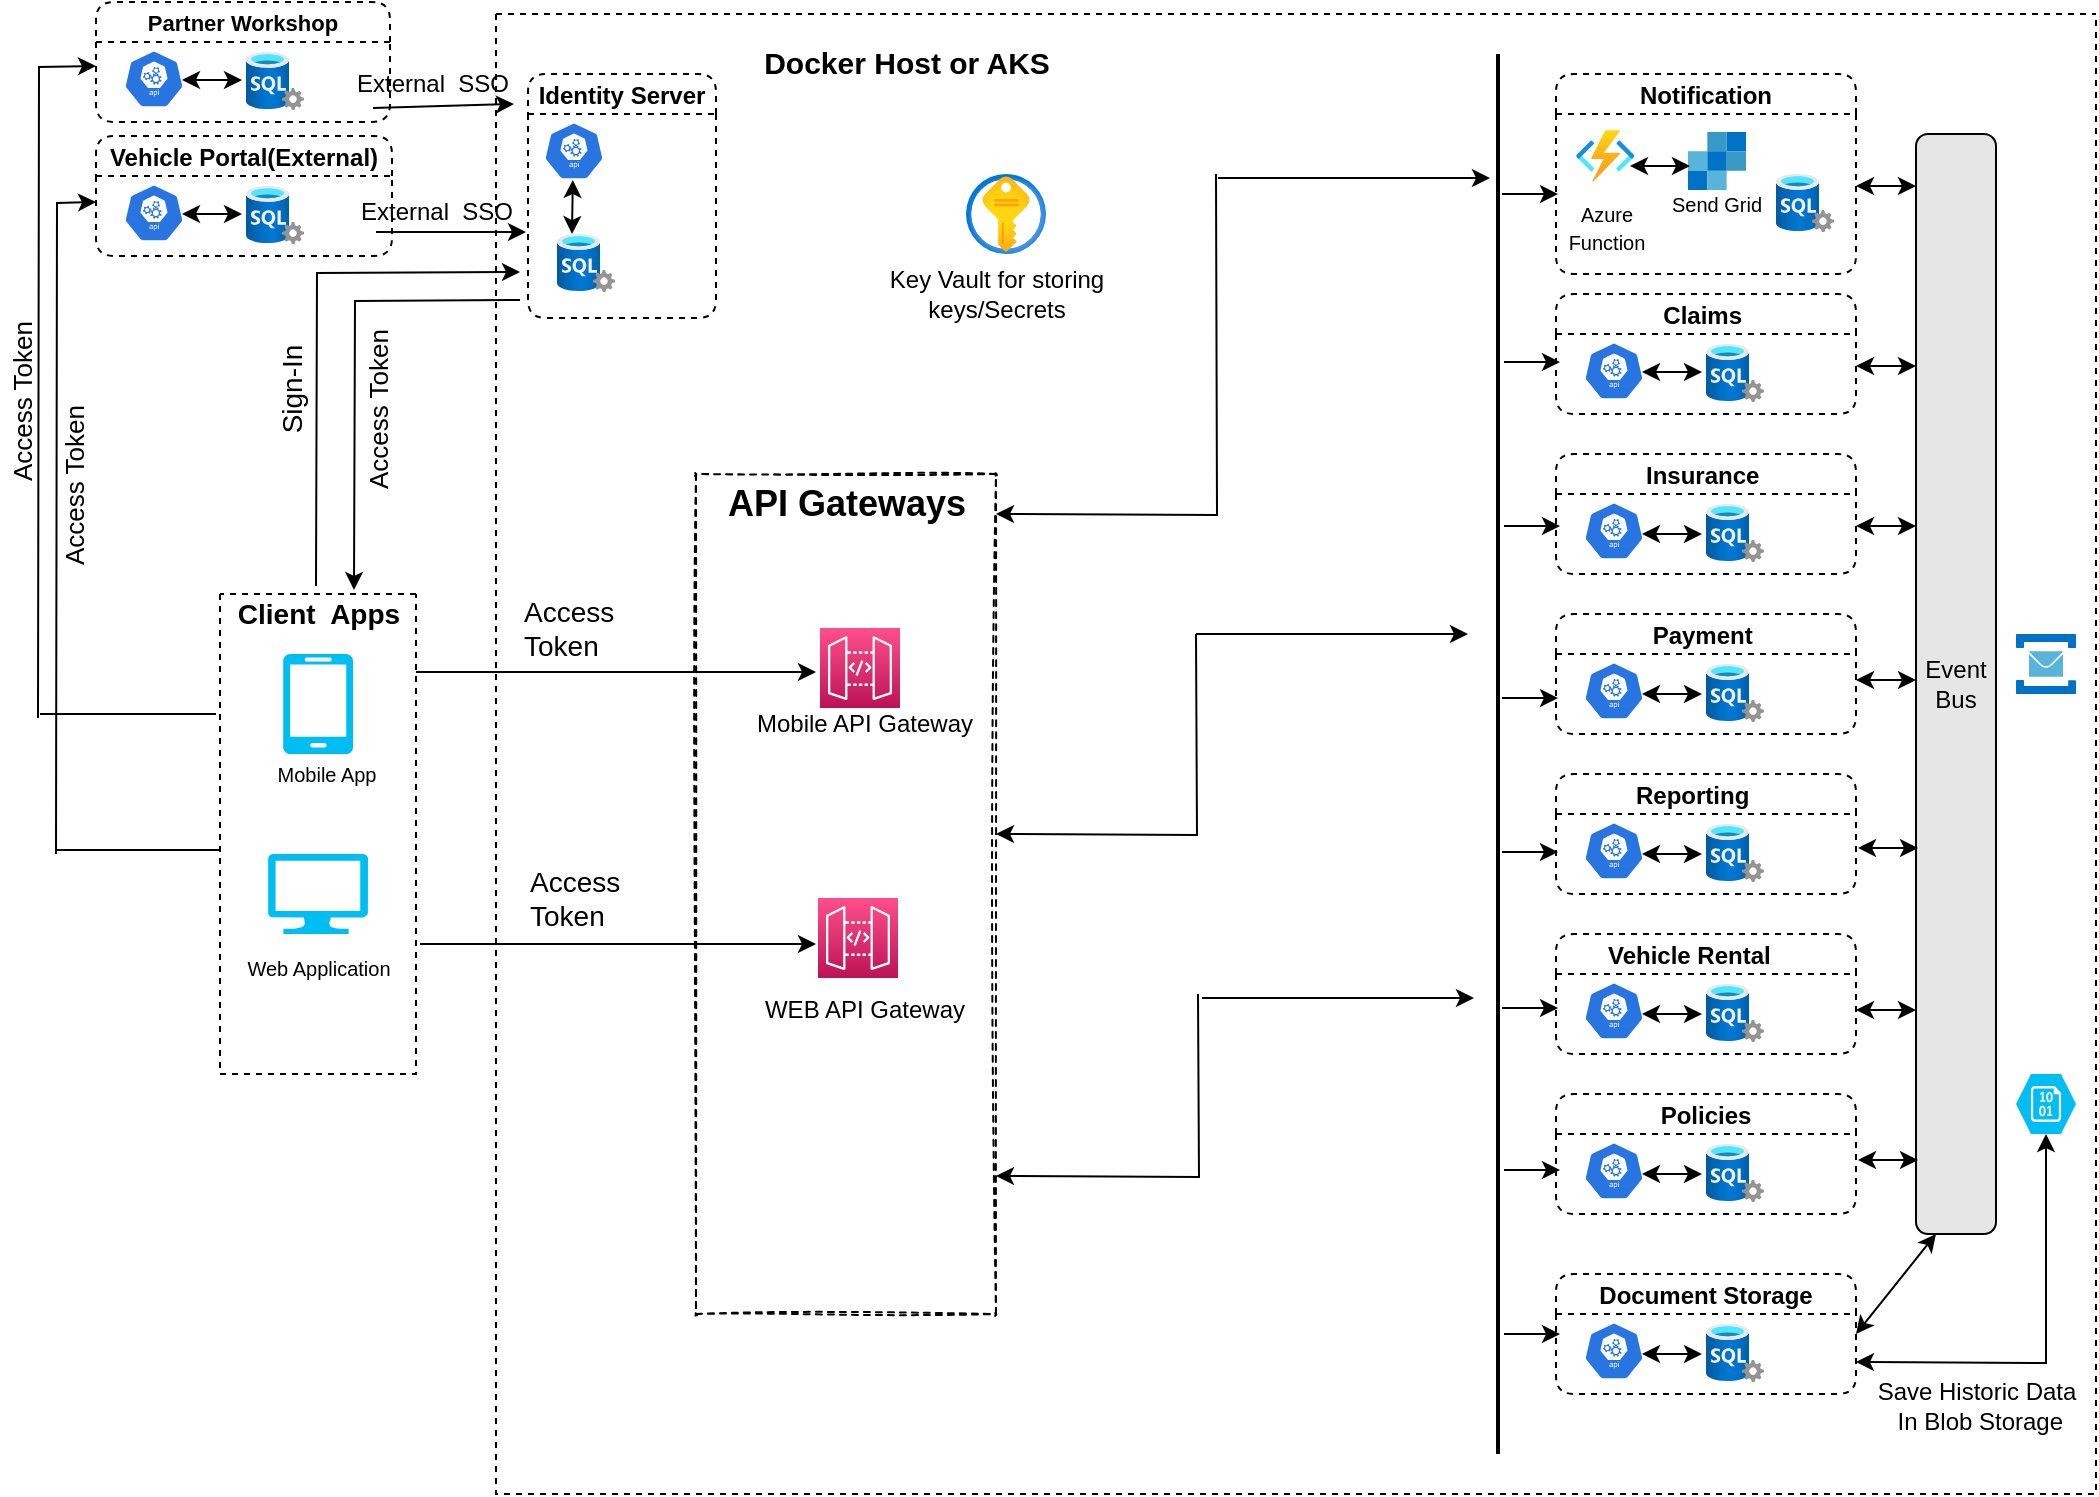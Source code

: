 <mxfile version="17.4.0" type="github">
  <diagram id="NDC4bo6qUV1IFUfRolQ6" name="Page-1">
    <mxGraphModel dx="1248" dy="677" grid="1" gridSize="10" guides="1" tooltips="1" connect="1" arrows="1" fold="1" page="1" pageScale="1" pageWidth="1169" pageHeight="827" math="0" shadow="0">
      <root>
        <mxCell id="0" />
        <mxCell id="1" parent="0" />
        <mxCell id="61lrkyeknkYS6H5JSlJV-2" value="Event Bus" style="rounded=1;whiteSpace=wrap;html=1;direction=north;fillColor=#E6E6E6;labelPosition=center;verticalLabelPosition=middle;align=center;verticalAlign=middle;flipH=0;flipV=0;" parent="1" vertex="1">
          <mxGeometry x="1060" y="70" width="40" height="550" as="geometry" />
        </mxCell>
        <mxCell id="61lrkyeknkYS6H5JSlJV-5" value="Claims " style="swimlane;startSize=20;glass=0;swimlaneLine=1;dashed=1;strokeWidth=1;swimlaneFillColor=none;rounded=1;shadow=0;sketch=0;swimlaneHead=1;horizontal=1;noLabel=0;collapsible=0;" parent="1" vertex="1">
          <mxGeometry x="880" y="150" width="150" height="60" as="geometry">
            <mxRectangle x="140" y="55" width="50" height="40" as="alternateBounds" />
          </mxGeometry>
        </mxCell>
        <mxCell id="61lrkyeknkYS6H5JSlJV-6" value="" style="sketch=0;html=1;dashed=0;whitespace=wrap;fillColor=#2875E2;strokeColor=#ffffff;points=[[0.005,0.63,0],[0.1,0.2,0],[0.9,0.2,0],[0.5,0,0],[0.995,0.63,0],[0.72,0.99,0],[0.5,1,0],[0.28,0.99,0]];shape=mxgraph.kubernetes.icon;prIcon=api" parent="61lrkyeknkYS6H5JSlJV-5" vertex="1">
          <mxGeometry x="4" y="24" width="50" height="29" as="geometry" />
        </mxCell>
        <mxCell id="61lrkyeknkYS6H5JSlJV-7" value="" style="aspect=fixed;html=1;points=[];align=center;image;fontSize=12;image=img/lib/azure2/databases/SQL_Server.svg;" parent="61lrkyeknkYS6H5JSlJV-5" vertex="1">
          <mxGeometry x="75" y="25" width="29" height="29" as="geometry" />
        </mxCell>
        <mxCell id="61lrkyeknkYS6H5JSlJV-8" value="" style="endArrow=classic;startArrow=classic;html=1;rounded=0;" parent="61lrkyeknkYS6H5JSlJV-5" edge="1">
          <mxGeometry width="50" height="50" relative="1" as="geometry">
            <mxPoint x="43" y="39" as="sourcePoint" />
            <mxPoint x="73" y="39" as="targetPoint" />
          </mxGeometry>
        </mxCell>
        <mxCell id="61lrkyeknkYS6H5JSlJV-9" value="" style="endArrow=classic;startArrow=classic;html=1;rounded=0;" parent="1" edge="1">
          <mxGeometry width="50" height="50" relative="1" as="geometry">
            <mxPoint x="1030" y="186" as="sourcePoint" />
            <mxPoint x="1060" y="186" as="targetPoint" />
          </mxGeometry>
        </mxCell>
        <mxCell id="61lrkyeknkYS6H5JSlJV-12" value="Insurance " style="swimlane;startSize=20;glass=0;swimlaneLine=1;dashed=1;strokeWidth=1;swimlaneFillColor=none;rounded=1;shadow=0;sketch=0;swimlaneHead=1;horizontal=1;noLabel=0;collapsible=0;" parent="1" vertex="1">
          <mxGeometry x="880" y="230" width="150" height="60" as="geometry">
            <mxRectangle x="140" y="55" width="50" height="40" as="alternateBounds" />
          </mxGeometry>
        </mxCell>
        <mxCell id="61lrkyeknkYS6H5JSlJV-13" value="" style="sketch=0;html=1;dashed=0;whitespace=wrap;fillColor=#2875E2;strokeColor=#ffffff;points=[[0.005,0.63,0],[0.1,0.2,0],[0.9,0.2,0],[0.5,0,0],[0.995,0.63,0],[0.72,0.99,0],[0.5,1,0],[0.28,0.99,0]];shape=mxgraph.kubernetes.icon;prIcon=api" parent="61lrkyeknkYS6H5JSlJV-12" vertex="1">
          <mxGeometry x="4" y="24" width="50" height="29" as="geometry" />
        </mxCell>
        <mxCell id="61lrkyeknkYS6H5JSlJV-14" value="" style="aspect=fixed;html=1;points=[];align=center;image;fontSize=12;image=img/lib/azure2/databases/SQL_Server.svg;" parent="61lrkyeknkYS6H5JSlJV-12" vertex="1">
          <mxGeometry x="75" y="25" width="29" height="29" as="geometry" />
        </mxCell>
        <mxCell id="61lrkyeknkYS6H5JSlJV-15" value="" style="endArrow=classic;startArrow=classic;html=1;rounded=0;" parent="61lrkyeknkYS6H5JSlJV-12" edge="1">
          <mxGeometry width="50" height="50" relative="1" as="geometry">
            <mxPoint x="43" y="40" as="sourcePoint" />
            <mxPoint x="73" y="40" as="targetPoint" />
          </mxGeometry>
        </mxCell>
        <mxCell id="61lrkyeknkYS6H5JSlJV-16" value="Payment " style="swimlane;startSize=20;glass=0;swimlaneLine=1;dashed=1;strokeWidth=1;swimlaneFillColor=none;rounded=1;shadow=0;sketch=0;swimlaneHead=1;horizontal=1;noLabel=0;collapsible=0;" parent="1" vertex="1">
          <mxGeometry x="880" y="310" width="150" height="60" as="geometry">
            <mxRectangle x="140" y="55" width="50" height="40" as="alternateBounds" />
          </mxGeometry>
        </mxCell>
        <mxCell id="61lrkyeknkYS6H5JSlJV-17" value="" style="sketch=0;html=1;dashed=0;whitespace=wrap;fillColor=#2875E2;strokeColor=#ffffff;points=[[0.005,0.63,0],[0.1,0.2,0],[0.9,0.2,0],[0.5,0,0],[0.995,0.63,0],[0.72,0.99,0],[0.5,1,0],[0.28,0.99,0]];shape=mxgraph.kubernetes.icon;prIcon=api" parent="61lrkyeknkYS6H5JSlJV-16" vertex="1">
          <mxGeometry x="4" y="24" width="50" height="29" as="geometry" />
        </mxCell>
        <mxCell id="61lrkyeknkYS6H5JSlJV-18" value="" style="aspect=fixed;html=1;points=[];align=center;image;fontSize=12;image=img/lib/azure2/databases/SQL_Server.svg;" parent="61lrkyeknkYS6H5JSlJV-16" vertex="1">
          <mxGeometry x="75" y="25" width="29" height="29" as="geometry" />
        </mxCell>
        <mxCell id="61lrkyeknkYS6H5JSlJV-19" value="" style="endArrow=classic;startArrow=classic;html=1;rounded=0;" parent="61lrkyeknkYS6H5JSlJV-16" edge="1">
          <mxGeometry width="50" height="50" relative="1" as="geometry">
            <mxPoint x="43" y="40" as="sourcePoint" />
            <mxPoint x="73" y="40" as="targetPoint" />
          </mxGeometry>
        </mxCell>
        <mxCell id="61lrkyeknkYS6H5JSlJV-20" value="Reporting    " style="swimlane;startSize=20;glass=0;swimlaneLine=1;dashed=1;strokeWidth=1;swimlaneFillColor=none;rounded=1;shadow=0;sketch=0;swimlaneHead=1;horizontal=1;noLabel=0;collapsible=0;" parent="1" vertex="1">
          <mxGeometry x="880" y="390" width="150" height="60" as="geometry">
            <mxRectangle x="140" y="55" width="50" height="40" as="alternateBounds" />
          </mxGeometry>
        </mxCell>
        <mxCell id="61lrkyeknkYS6H5JSlJV-21" value="" style="sketch=0;html=1;dashed=0;whitespace=wrap;fillColor=#2875E2;strokeColor=#ffffff;points=[[0.005,0.63,0],[0.1,0.2,0],[0.9,0.2,0],[0.5,0,0],[0.995,0.63,0],[0.72,0.99,0],[0.5,1,0],[0.28,0.99,0]];shape=mxgraph.kubernetes.icon;prIcon=api" parent="61lrkyeknkYS6H5JSlJV-20" vertex="1">
          <mxGeometry x="4" y="24" width="50" height="29" as="geometry" />
        </mxCell>
        <mxCell id="61lrkyeknkYS6H5JSlJV-22" value="" style="aspect=fixed;html=1;points=[];align=center;image;fontSize=12;image=img/lib/azure2/databases/SQL_Server.svg;" parent="61lrkyeknkYS6H5JSlJV-20" vertex="1">
          <mxGeometry x="75" y="25" width="29" height="29" as="geometry" />
        </mxCell>
        <mxCell id="61lrkyeknkYS6H5JSlJV-23" value="" style="endArrow=classic;startArrow=classic;html=1;rounded=0;" parent="61lrkyeknkYS6H5JSlJV-20" edge="1">
          <mxGeometry width="50" height="50" relative="1" as="geometry">
            <mxPoint x="43" y="40" as="sourcePoint" />
            <mxPoint x="73" y="40" as="targetPoint" />
          </mxGeometry>
        </mxCell>
        <mxCell id="61lrkyeknkYS6H5JSlJV-24" value="Vehicle Rental     " style="swimlane;startSize=20;glass=0;swimlaneLine=1;dashed=1;strokeWidth=1;swimlaneFillColor=none;rounded=1;shadow=0;sketch=0;swimlaneHead=1;horizontal=1;noLabel=0;collapsible=0;" parent="1" vertex="1">
          <mxGeometry x="880" y="470" width="150" height="60" as="geometry">
            <mxRectangle x="140" y="55" width="50" height="40" as="alternateBounds" />
          </mxGeometry>
        </mxCell>
        <mxCell id="61lrkyeknkYS6H5JSlJV-25" value="" style="sketch=0;html=1;dashed=0;whitespace=wrap;fillColor=#2875E2;strokeColor=#ffffff;points=[[0.005,0.63,0],[0.1,0.2,0],[0.9,0.2,0],[0.5,0,0],[0.995,0.63,0],[0.72,0.99,0],[0.5,1,0],[0.28,0.99,0]];shape=mxgraph.kubernetes.icon;prIcon=api" parent="61lrkyeknkYS6H5JSlJV-24" vertex="1">
          <mxGeometry x="4" y="24" width="50" height="29" as="geometry" />
        </mxCell>
        <mxCell id="61lrkyeknkYS6H5JSlJV-26" value="" style="aspect=fixed;html=1;points=[];align=center;image;fontSize=12;image=img/lib/azure2/databases/SQL_Server.svg;" parent="61lrkyeknkYS6H5JSlJV-24" vertex="1">
          <mxGeometry x="75" y="25" width="29" height="29" as="geometry" />
        </mxCell>
        <mxCell id="61lrkyeknkYS6H5JSlJV-27" value="" style="endArrow=classic;startArrow=classic;html=1;rounded=0;" parent="61lrkyeknkYS6H5JSlJV-24" edge="1">
          <mxGeometry width="50" height="50" relative="1" as="geometry">
            <mxPoint x="43" y="40" as="sourcePoint" />
            <mxPoint x="73" y="40" as="targetPoint" />
          </mxGeometry>
        </mxCell>
        <mxCell id="61lrkyeknkYS6H5JSlJV-32" value="Policies" style="swimlane;startSize=20;glass=0;swimlaneLine=1;dashed=1;strokeWidth=1;swimlaneFillColor=none;rounded=1;shadow=0;sketch=0;swimlaneHead=1;horizontal=1;noLabel=0;collapsible=0;" parent="1" vertex="1">
          <mxGeometry x="880" y="550" width="150" height="60" as="geometry">
            <mxRectangle x="140" y="55" width="50" height="40" as="alternateBounds" />
          </mxGeometry>
        </mxCell>
        <mxCell id="61lrkyeknkYS6H5JSlJV-33" value="" style="sketch=0;html=1;dashed=0;whitespace=wrap;fillColor=#2875E2;strokeColor=#ffffff;points=[[0.005,0.63,0],[0.1,0.2,0],[0.9,0.2,0],[0.5,0,0],[0.995,0.63,0],[0.72,0.99,0],[0.5,1,0],[0.28,0.99,0]];shape=mxgraph.kubernetes.icon;prIcon=api" parent="61lrkyeknkYS6H5JSlJV-32" vertex="1">
          <mxGeometry x="4" y="24" width="50" height="29" as="geometry" />
        </mxCell>
        <mxCell id="61lrkyeknkYS6H5JSlJV-34" value="" style="aspect=fixed;html=1;points=[];align=center;image;fontSize=12;image=img/lib/azure2/databases/SQL_Server.svg;" parent="61lrkyeknkYS6H5JSlJV-32" vertex="1">
          <mxGeometry x="75" y="25" width="29" height="29" as="geometry" />
        </mxCell>
        <mxCell id="61lrkyeknkYS6H5JSlJV-35" value="" style="endArrow=classic;startArrow=classic;html=1;rounded=0;" parent="61lrkyeknkYS6H5JSlJV-32" edge="1">
          <mxGeometry width="50" height="50" relative="1" as="geometry">
            <mxPoint x="43" y="40" as="sourcePoint" />
            <mxPoint x="73" y="40" as="targetPoint" />
          </mxGeometry>
        </mxCell>
        <mxCell id="61lrkyeknkYS6H5JSlJV-36" value="Document Storage" style="swimlane;startSize=20;glass=0;swimlaneLine=1;dashed=1;strokeWidth=1;swimlaneFillColor=none;rounded=1;shadow=0;sketch=0;swimlaneHead=1;horizontal=1;noLabel=0;collapsible=0;" parent="1" vertex="1">
          <mxGeometry x="880" y="640" width="150" height="60" as="geometry">
            <mxRectangle x="140" y="55" width="50" height="40" as="alternateBounds" />
          </mxGeometry>
        </mxCell>
        <mxCell id="61lrkyeknkYS6H5JSlJV-37" value="" style="sketch=0;html=1;dashed=0;whitespace=wrap;fillColor=#2875E2;strokeColor=#ffffff;points=[[0.005,0.63,0],[0.1,0.2,0],[0.9,0.2,0],[0.5,0,0],[0.995,0.63,0],[0.72,0.99,0],[0.5,1,0],[0.28,0.99,0]];shape=mxgraph.kubernetes.icon;prIcon=api" parent="61lrkyeknkYS6H5JSlJV-36" vertex="1">
          <mxGeometry x="4" y="24" width="50" height="29" as="geometry" />
        </mxCell>
        <mxCell id="61lrkyeknkYS6H5JSlJV-38" value="" style="aspect=fixed;html=1;points=[];align=center;image;fontSize=12;image=img/lib/azure2/databases/SQL_Server.svg;" parent="61lrkyeknkYS6H5JSlJV-36" vertex="1">
          <mxGeometry x="75" y="25" width="29" height="29" as="geometry" />
        </mxCell>
        <mxCell id="61lrkyeknkYS6H5JSlJV-39" value="" style="endArrow=classic;startArrow=classic;html=1;rounded=0;" parent="61lrkyeknkYS6H5JSlJV-36" edge="1">
          <mxGeometry width="50" height="50" relative="1" as="geometry">
            <mxPoint x="43" y="40" as="sourcePoint" />
            <mxPoint x="73" y="40" as="targetPoint" />
          </mxGeometry>
        </mxCell>
        <mxCell id="61lrkyeknkYS6H5JSlJV-40" value="" style="sketch=0;aspect=fixed;html=1;points=[];align=center;image;fontSize=12;image=img/lib/mscae/Service_Bus.svg;fillColor=#E6E6E6;" parent="1" vertex="1">
          <mxGeometry x="1110" y="320" width="30" height="30" as="geometry" />
        </mxCell>
        <mxCell id="61lrkyeknkYS6H5JSlJV-41" value="" style="endArrow=classic;startArrow=classic;html=1;rounded=0;" parent="1" edge="1">
          <mxGeometry width="50" height="50" relative="1" as="geometry">
            <mxPoint x="1030" y="266" as="sourcePoint" />
            <mxPoint x="1060" y="266" as="targetPoint" />
          </mxGeometry>
        </mxCell>
        <mxCell id="61lrkyeknkYS6H5JSlJV-42" value="" style="endArrow=classic;startArrow=classic;html=1;rounded=0;" parent="1" edge="1">
          <mxGeometry width="50" height="50" relative="1" as="geometry">
            <mxPoint x="1030" y="343" as="sourcePoint" />
            <mxPoint x="1060" y="343" as="targetPoint" />
          </mxGeometry>
        </mxCell>
        <mxCell id="61lrkyeknkYS6H5JSlJV-43" value="" style="endArrow=classic;startArrow=classic;html=1;rounded=0;" parent="1" edge="1">
          <mxGeometry width="50" height="50" relative="1" as="geometry">
            <mxPoint x="1031" y="427" as="sourcePoint" />
            <mxPoint x="1061" y="427" as="targetPoint" />
          </mxGeometry>
        </mxCell>
        <mxCell id="61lrkyeknkYS6H5JSlJV-44" value="" style="endArrow=classic;startArrow=classic;html=1;rounded=0;" parent="1" edge="1">
          <mxGeometry width="50" height="50" relative="1" as="geometry">
            <mxPoint x="1030" y="508" as="sourcePoint" />
            <mxPoint x="1060" y="508" as="targetPoint" />
          </mxGeometry>
        </mxCell>
        <mxCell id="61lrkyeknkYS6H5JSlJV-45" value="" style="endArrow=classic;startArrow=classic;html=1;rounded=0;" parent="1" edge="1">
          <mxGeometry width="50" height="50" relative="1" as="geometry">
            <mxPoint x="1031" y="583" as="sourcePoint" />
            <mxPoint x="1061" y="583" as="targetPoint" />
          </mxGeometry>
        </mxCell>
        <mxCell id="61lrkyeknkYS6H5JSlJV-46" value="" style="verticalLabelPosition=bottom;html=1;verticalAlign=top;align=center;strokeColor=none;fillColor=#00BEF2;shape=mxgraph.azure.storage_blob;" parent="1" vertex="1">
          <mxGeometry x="1110" y="540" width="30" height="30" as="geometry" />
        </mxCell>
        <mxCell id="61lrkyeknkYS6H5JSlJV-48" value="" style="endArrow=classic;startArrow=classic;html=1;rounded=0;edgeStyle=orthogonalEdgeStyle;entryX=0.5;entryY=1;entryDx=0;entryDy=0;entryPerimeter=0;" parent="1" target="61lrkyeknkYS6H5JSlJV-46" edge="1">
          <mxGeometry width="50" height="50" relative="1" as="geometry">
            <mxPoint x="1030" y="684" as="sourcePoint" />
            <mxPoint x="1140" y="684" as="targetPoint" />
          </mxGeometry>
        </mxCell>
        <mxCell id="61lrkyeknkYS6H5JSlJV-49" value="" style="endArrow=classic;startArrow=classic;html=1;rounded=0;entryX=0;entryY=0.25;entryDx=0;entryDy=0;" parent="1" target="61lrkyeknkYS6H5JSlJV-2" edge="1">
          <mxGeometry width="50" height="50" relative="1" as="geometry">
            <mxPoint x="1030" y="670" as="sourcePoint" />
            <mxPoint x="1070" y="650" as="targetPoint" />
          </mxGeometry>
        </mxCell>
        <mxCell id="61lrkyeknkYS6H5JSlJV-50" value="&lt;font style=&quot;font-size: 12px&quot;&gt;Save Historic Data&lt;br&gt;&amp;nbsp;In Blob Storage&lt;/font&gt;" style="text;html=1;align=center;verticalAlign=middle;resizable=0;points=[];autosize=1;strokeColor=none;fillColor=none;" parent="1" vertex="1">
          <mxGeometry x="1035" y="691" width="110" height="30" as="geometry" />
        </mxCell>
        <mxCell id="61lrkyeknkYS6H5JSlJV-55" value="Notification" style="swimlane;startSize=20;glass=0;swimlaneLine=1;dashed=1;strokeWidth=1;swimlaneFillColor=none;rounded=1;shadow=0;sketch=0;swimlaneHead=1;horizontal=1;noLabel=0;collapsible=0;" parent="1" vertex="1">
          <mxGeometry x="880" y="40" width="150" height="100" as="geometry">
            <mxRectangle x="140" y="55" width="50" height="40" as="alternateBounds" />
          </mxGeometry>
        </mxCell>
        <mxCell id="61lrkyeknkYS6H5JSlJV-59" value="&lt;span style=&quot;font-size: 10px&quot;&gt;Azure&lt;/span&gt;&lt;br style=&quot;font-size: 10px&quot;&gt;&lt;span style=&quot;font-size: 10px&quot;&gt;Function&lt;/span&gt;" style="html=1;points=[];align=center;image;fontSize=12;image=img/lib/azure2/compute/Function_Apps.svg;fillColor=#E6E6E6;" parent="61lrkyeknkYS6H5JSlJV-55" vertex="1">
          <mxGeometry x="10.14" y="26.5" width="29" height="29" as="geometry" />
        </mxCell>
        <mxCell id="61lrkyeknkYS6H5JSlJV-61" value="" style="sketch=0;aspect=fixed;html=1;points=[];align=center;image;fontSize=12;image=img/lib/mscae/SendGrid_Accounts.svg;fillColor=#E6E6E6;" parent="61lrkyeknkYS6H5JSlJV-55" vertex="1">
          <mxGeometry x="66" y="29" width="29" height="29" as="geometry" />
        </mxCell>
        <mxCell id="61lrkyeknkYS6H5JSlJV-64" value="" style="aspect=fixed;html=1;points=[];align=center;image;fontSize=12;image=img/lib/azure2/databases/SQL_Server.svg;" parent="61lrkyeknkYS6H5JSlJV-55" vertex="1">
          <mxGeometry x="110" y="50" width="29" height="29" as="geometry" />
        </mxCell>
        <mxCell id="61lrkyeknkYS6H5JSlJV-73" value="Send Grid" style="text;html=1;align=center;verticalAlign=middle;resizable=0;points=[];autosize=1;strokeColor=none;fillColor=none;fontSize=10;" parent="61lrkyeknkYS6H5JSlJV-55" vertex="1">
          <mxGeometry x="50" y="54.5" width="60" height="20" as="geometry" />
        </mxCell>
        <mxCell id="61lrkyeknkYS6H5JSlJV-62" value="" style="endArrow=classic;startArrow=classic;html=1;rounded=0;" parent="1" edge="1">
          <mxGeometry width="50" height="50" relative="1" as="geometry">
            <mxPoint x="917" y="86" as="sourcePoint" />
            <mxPoint x="947" y="86" as="targetPoint" />
          </mxGeometry>
        </mxCell>
        <mxCell id="61lrkyeknkYS6H5JSlJV-63" value="" style="endArrow=classic;startArrow=classic;html=1;rounded=0;" parent="1" edge="1">
          <mxGeometry width="50" height="50" relative="1" as="geometry">
            <mxPoint x="1030" y="96" as="sourcePoint" />
            <mxPoint x="1060" y="96" as="targetPoint" />
          </mxGeometry>
        </mxCell>
        <mxCell id="61lrkyeknkYS6H5JSlJV-78" value="" style="swimlane;startSize=0;fontSize=10;fillColor=#E6E6E6;collapsible=0;dashed=1;" parent="1" vertex="1">
          <mxGeometry x="350" y="10" width="800" height="740" as="geometry" />
        </mxCell>
        <mxCell id="61lrkyeknkYS6H5JSlJV-80" value="" style="line;strokeWidth=2;html=1;fontSize=10;fillColor=#E6E6E6;direction=south;" parent="61lrkyeknkYS6H5JSlJV-78" vertex="1">
          <mxGeometry x="496" y="20" width="10" height="700" as="geometry" />
        </mxCell>
        <mxCell id="61lrkyeknkYS6H5JSlJV-103" value="Identity Server" style="swimlane;startSize=20;glass=0;swimlaneLine=1;dashed=1;strokeWidth=1;swimlaneFillColor=none;rounded=1;shadow=0;sketch=0;swimlaneHead=1;horizontal=1;noLabel=0;collapsible=0;" parent="61lrkyeknkYS6H5JSlJV-78" vertex="1">
          <mxGeometry x="16" y="30" width="94" height="122" as="geometry">
            <mxRectangle x="140" y="55" width="50" height="40" as="alternateBounds" />
          </mxGeometry>
        </mxCell>
        <mxCell id="61lrkyeknkYS6H5JSlJV-104" value="" style="sketch=0;html=1;dashed=0;whitespace=wrap;fillColor=#2875E2;strokeColor=#ffffff;points=[[0.005,0.63,0],[0.1,0.2,0],[0.9,0.2,0],[0.5,0,0],[0.995,0.63,0],[0.72,0.99,0],[0.5,1,0],[0.28,0.99,0]];shape=mxgraph.kubernetes.icon;prIcon=api" parent="61lrkyeknkYS6H5JSlJV-103" vertex="1">
          <mxGeometry x="-2" y="24" width="50" height="29" as="geometry" />
        </mxCell>
        <mxCell id="61lrkyeknkYS6H5JSlJV-105" value="" style="aspect=fixed;html=1;points=[];align=center;image;fontSize=12;image=img/lib/azure2/databases/SQL_Server.svg;" parent="61lrkyeknkYS6H5JSlJV-103" vertex="1">
          <mxGeometry x="14.5" y="80" width="29" height="29" as="geometry" />
        </mxCell>
        <mxCell id="61lrkyeknkYS6H5JSlJV-153" value="" style="endArrow=classic;startArrow=classic;html=1;rounded=0;fontSize=11;" parent="61lrkyeknkYS6H5JSlJV-103" edge="1">
          <mxGeometry width="50" height="50" relative="1" as="geometry">
            <mxPoint x="22" y="80" as="sourcePoint" />
            <mxPoint x="22.41" y="53" as="targetPoint" />
          </mxGeometry>
        </mxCell>
        <mxCell id="61lrkyeknkYS6H5JSlJV-164" value="" style="swimlane;startSize=0;rounded=1;shadow=0;glass=0;dashed=1;sketch=1;fontSize=12;strokeWidth=1;fillColor=#FFFFFF;collapsible=0;" parent="61lrkyeknkYS6H5JSlJV-78" vertex="1">
          <mxGeometry x="100" y="230" width="150" height="420" as="geometry" />
        </mxCell>
        <mxCell id="61lrkyeknkYS6H5JSlJV-126" value="" style="sketch=0;points=[[0,0,0],[0.25,0,0],[0.5,0,0],[0.75,0,0],[1,0,0],[0,1,0],[0.25,1,0],[0.5,1,0],[0.75,1,0],[1,1,0],[0,0.25,0],[0,0.5,0],[0,0.75,0],[1,0.25,0],[1,0.5,0],[1,0.75,0]];outlineConnect=0;fontColor=#232F3E;gradientColor=#FF4F8B;gradientDirection=north;fillColor=#BC1356;strokeColor=#ffffff;dashed=0;verticalLabelPosition=bottom;verticalAlign=top;align=center;html=1;fontSize=12;fontStyle=0;aspect=fixed;shape=mxgraph.aws4.resourceIcon;resIcon=mxgraph.aws4.api_gateway;rounded=1;shadow=0;glass=0;" parent="61lrkyeknkYS6H5JSlJV-164" vertex="1">
          <mxGeometry x="62" y="77" width="40" height="40" as="geometry" />
        </mxCell>
        <mxCell id="61lrkyeknkYS6H5JSlJV-127" value="" style="sketch=0;points=[[0,0,0],[0.25,0,0],[0.5,0,0],[0.75,0,0],[1,0,0],[0,1,0],[0.25,1,0],[0.5,1,0],[0.75,1,0],[1,1,0],[0,0.25,0],[0,0.5,0],[0,0.75,0],[1,0.25,0],[1,0.5,0],[1,0.75,0]];outlineConnect=0;fontColor=#232F3E;gradientColor=#FF4F8B;gradientDirection=north;fillColor=#BC1356;strokeColor=#ffffff;dashed=0;verticalLabelPosition=bottom;verticalAlign=top;align=center;html=1;fontSize=12;fontStyle=0;aspect=fixed;shape=mxgraph.aws4.resourceIcon;resIcon=mxgraph.aws4.api_gateway;rounded=1;shadow=0;glass=0;" parent="61lrkyeknkYS6H5JSlJV-164" vertex="1">
          <mxGeometry x="61" y="212" width="40" height="40" as="geometry" />
        </mxCell>
        <mxCell id="61lrkyeknkYS6H5JSlJV-128" value="Mobile API Gateway" style="text;html=1;align=center;verticalAlign=middle;resizable=0;points=[];autosize=1;strokeColor=none;fillColor=none;fontSize=12;" parent="61lrkyeknkYS6H5JSlJV-164" vertex="1">
          <mxGeometry x="24" y="115" width="120" height="20" as="geometry" />
        </mxCell>
        <mxCell id="61lrkyeknkYS6H5JSlJV-129" value="WEB API Gateway" style="text;html=1;align=center;verticalAlign=middle;resizable=0;points=[];autosize=1;strokeColor=none;fillColor=none;fontSize=12;" parent="61lrkyeknkYS6H5JSlJV-164" vertex="1">
          <mxGeometry x="24" y="258" width="120" height="20" as="geometry" />
        </mxCell>
        <mxCell id="61lrkyeknkYS6H5JSlJV-165" value="API Gateways" style="text;html=1;align=center;verticalAlign=middle;resizable=0;points=[];autosize=1;strokeColor=none;fillColor=none;fontSize=18;fontStyle=1" parent="61lrkyeknkYS6H5JSlJV-164" vertex="1">
          <mxGeometry x="10" width="130" height="30" as="geometry" />
        </mxCell>
        <mxCell id="JJn1Hq78o_uD2kxYi9cs-5" value="" style="endArrow=classic;html=1;rounded=0;endFill=1;" edge="1" parent="61lrkyeknkYS6H5JSlJV-78">
          <mxGeometry width="50" height="50" relative="1" as="geometry">
            <mxPoint x="361" y="82" as="sourcePoint" />
            <mxPoint x="497" y="82" as="targetPoint" />
            <Array as="points">
              <mxPoint x="430" y="82" />
            </Array>
          </mxGeometry>
        </mxCell>
        <mxCell id="JJn1Hq78o_uD2kxYi9cs-4" value="" style="endArrow=none;html=1;rounded=0;edgeStyle=orthogonalEdgeStyle;startArrow=classic;startFill=1;endFill=0;" edge="1" parent="61lrkyeknkYS6H5JSlJV-78">
          <mxGeometry width="50" height="50" relative="1" as="geometry">
            <mxPoint x="250" y="250" as="sourcePoint" />
            <mxPoint x="360" y="80" as="targetPoint" />
          </mxGeometry>
        </mxCell>
        <mxCell id="JJn1Hq78o_uD2kxYi9cs-8" value="" style="endArrow=none;html=1;rounded=0;edgeStyle=orthogonalEdgeStyle;startArrow=classic;startFill=1;endFill=0;" edge="1" parent="61lrkyeknkYS6H5JSlJV-78">
          <mxGeometry width="50" height="50" relative="1" as="geometry">
            <mxPoint x="250" y="581" as="sourcePoint" />
            <mxPoint x="351" y="490" as="targetPoint" />
          </mxGeometry>
        </mxCell>
        <mxCell id="JJn1Hq78o_uD2kxYi9cs-10" value="" style="endArrow=none;html=1;rounded=0;edgeStyle=orthogonalEdgeStyle;startArrow=classic;startFill=1;endFill=0;" edge="1" parent="61lrkyeknkYS6H5JSlJV-78">
          <mxGeometry width="50" height="50" relative="1" as="geometry">
            <mxPoint x="250" y="410" as="sourcePoint" />
            <mxPoint x="350" y="310" as="targetPoint" />
          </mxGeometry>
        </mxCell>
        <mxCell id="JJn1Hq78o_uD2kxYi9cs-9" value="" style="endArrow=classic;html=1;rounded=0;endFill=1;" edge="1" parent="61lrkyeknkYS6H5JSlJV-78">
          <mxGeometry width="50" height="50" relative="1" as="geometry">
            <mxPoint x="350" y="310" as="sourcePoint" />
            <mxPoint x="486" y="310" as="targetPoint" />
            <Array as="points">
              <mxPoint x="419" y="310" />
            </Array>
          </mxGeometry>
        </mxCell>
        <mxCell id="JJn1Hq78o_uD2kxYi9cs-13" value="" style="aspect=fixed;html=1;points=[];align=center;image;fontSize=12;image=img/lib/azure2/security/Key_Vaults.svg;" vertex="1" parent="61lrkyeknkYS6H5JSlJV-78">
          <mxGeometry x="235" y="80" width="40" height="40" as="geometry" />
        </mxCell>
        <mxCell id="61lrkyeknkYS6H5JSlJV-85" value="" style="endArrow=classic;html=1;rounded=0;fontSize=10;" parent="1" edge="1">
          <mxGeometry width="50" height="50" relative="1" as="geometry">
            <mxPoint x="854" y="184" as="sourcePoint" />
            <mxPoint x="882" y="184" as="targetPoint" />
          </mxGeometry>
        </mxCell>
        <mxCell id="61lrkyeknkYS6H5JSlJV-86" value="" style="endArrow=classic;html=1;rounded=0;fontSize=10;" parent="1" edge="1">
          <mxGeometry width="50" height="50" relative="1" as="geometry">
            <mxPoint x="854" y="266" as="sourcePoint" />
            <mxPoint x="882" y="266" as="targetPoint" />
          </mxGeometry>
        </mxCell>
        <mxCell id="61lrkyeknkYS6H5JSlJV-87" value="" style="endArrow=classic;html=1;rounded=0;fontSize=10;" parent="1" edge="1">
          <mxGeometry width="50" height="50" relative="1" as="geometry">
            <mxPoint x="853" y="352" as="sourcePoint" />
            <mxPoint x="881" y="352" as="targetPoint" />
          </mxGeometry>
        </mxCell>
        <mxCell id="61lrkyeknkYS6H5JSlJV-88" value="" style="endArrow=classic;html=1;rounded=0;fontSize=10;" parent="1" edge="1">
          <mxGeometry width="50" height="50" relative="1" as="geometry">
            <mxPoint x="853" y="429" as="sourcePoint" />
            <mxPoint x="881" y="429" as="targetPoint" />
          </mxGeometry>
        </mxCell>
        <mxCell id="61lrkyeknkYS6H5JSlJV-89" value="" style="endArrow=classic;html=1;rounded=0;fontSize=10;" parent="1" edge="1">
          <mxGeometry width="50" height="50" relative="1" as="geometry">
            <mxPoint x="853" y="507" as="sourcePoint" />
            <mxPoint x="881" y="507" as="targetPoint" />
          </mxGeometry>
        </mxCell>
        <mxCell id="61lrkyeknkYS6H5JSlJV-90" value="" style="endArrow=classic;html=1;rounded=0;fontSize=10;" parent="1" edge="1">
          <mxGeometry width="50" height="50" relative="1" as="geometry">
            <mxPoint x="854" y="588" as="sourcePoint" />
            <mxPoint x="882" y="588" as="targetPoint" />
          </mxGeometry>
        </mxCell>
        <mxCell id="61lrkyeknkYS6H5JSlJV-91" value="" style="endArrow=classic;html=1;rounded=0;fontSize=10;" parent="1" edge="1">
          <mxGeometry width="50" height="50" relative="1" as="geometry">
            <mxPoint x="854" y="670" as="sourcePoint" />
            <mxPoint x="882" y="670" as="targetPoint" />
          </mxGeometry>
        </mxCell>
        <mxCell id="61lrkyeknkYS6H5JSlJV-92" value="" style="endArrow=classic;html=1;rounded=0;fontSize=10;" parent="1" edge="1">
          <mxGeometry width="50" height="50" relative="1" as="geometry">
            <mxPoint x="853" y="100" as="sourcePoint" />
            <mxPoint x="881" y="100" as="targetPoint" />
          </mxGeometry>
        </mxCell>
        <mxCell id="61lrkyeknkYS6H5JSlJV-93" value="" style="swimlane;startSize=0;fontSize=10;strokeWidth=1;fillColor=#E6E6E6;collapsible=0;dashed=1;rounded=1;noLabel=0;" parent="1" vertex="1">
          <mxGeometry x="212" y="300" width="98" height="240" as="geometry" />
        </mxCell>
        <mxCell id="61lrkyeknkYS6H5JSlJV-94" value="&lt;b&gt;Client&amp;nbsp; Apps&lt;/b&gt;" style="text;html=1;align=center;verticalAlign=middle;resizable=0;points=[];autosize=1;strokeColor=none;fillColor=none;fontSize=14;" parent="61lrkyeknkYS6H5JSlJV-93" vertex="1">
          <mxGeometry x="-1" width="100" height="20" as="geometry" />
        </mxCell>
        <mxCell id="61lrkyeknkYS6H5JSlJV-97" value="Mobile App&lt;br&gt;" style="text;html=1;align=center;verticalAlign=middle;resizable=0;points=[];autosize=1;strokeColor=none;fillColor=none;fontSize=10;" parent="61lrkyeknkYS6H5JSlJV-93" vertex="1">
          <mxGeometry x="23" y="80" width="60" height="20" as="geometry" />
        </mxCell>
        <mxCell id="61lrkyeknkYS6H5JSlJV-98" value="" style="verticalLabelPosition=bottom;html=1;verticalAlign=top;align=center;strokeColor=none;fillColor=#00BEF2;shape=mxgraph.azure.computer;pointerEvents=1;rounded=1;dashed=1;fontSize=10;" parent="61lrkyeknkYS6H5JSlJV-93" vertex="1">
          <mxGeometry x="24" y="130" width="50" height="40" as="geometry" />
        </mxCell>
        <mxCell id="61lrkyeknkYS6H5JSlJV-101" value="" style="verticalLabelPosition=bottom;html=1;verticalAlign=top;align=center;strokeColor=none;fillColor=#00BEF2;shape=mxgraph.azure.mobile;pointerEvents=1;rounded=1;dashed=1;fontSize=10;" parent="61lrkyeknkYS6H5JSlJV-93" vertex="1">
          <mxGeometry x="31.5" y="30" width="35" height="50" as="geometry" />
        </mxCell>
        <mxCell id="61lrkyeknkYS6H5JSlJV-99" value="Web Application" style="text;html=1;align=center;verticalAlign=middle;resizable=0;points=[];autosize=1;strokeColor=none;fillColor=none;fontSize=10;" parent="1" vertex="1">
          <mxGeometry x="216" y="477" width="90" height="20" as="geometry" />
        </mxCell>
        <mxCell id="61lrkyeknkYS6H5JSlJV-112" value="" style="endArrow=none;html=1;rounded=0;fontSize=16;edgeStyle=orthogonalEdgeStyle;endFill=0;startArrow=classic;startFill=1;" parent="1" edge="1">
          <mxGeometry width="50" height="50" relative="1" as="geometry">
            <mxPoint x="362" y="139" as="sourcePoint" />
            <mxPoint x="260" y="296" as="targetPoint" />
          </mxGeometry>
        </mxCell>
        <mxCell id="61lrkyeknkYS6H5JSlJV-114" value="Sign-In&lt;br style=&quot;font-size: 14px;&quot;&gt;" style="text;html=1;align=center;verticalAlign=middle;resizable=0;points=[];autosize=1;strokeColor=none;fillColor=none;fontSize=14;rotation=270;" parent="1" vertex="1">
          <mxGeometry x="218" y="188" width="60" height="20" as="geometry" />
        </mxCell>
        <mxCell id="61lrkyeknkYS6H5JSlJV-117" value="Access&lt;br&gt;Token" style="text;html=1;align=left;verticalAlign=middle;resizable=0;points=[];autosize=1;strokeColor=none;fillColor=none;fontSize=14;" parent="1" vertex="1">
          <mxGeometry x="362" y="297" width="60" height="40" as="geometry" />
        </mxCell>
        <mxCell id="61lrkyeknkYS6H5JSlJV-123" value="" style="endArrow=classic;html=1;rounded=0;fontSize=16;endSize=6;" parent="1" edge="1">
          <mxGeometry width="50" height="50" relative="1" as="geometry">
            <mxPoint x="312" y="475" as="sourcePoint" />
            <mxPoint x="510" y="475" as="targetPoint" />
          </mxGeometry>
        </mxCell>
        <mxCell id="61lrkyeknkYS6H5JSlJV-124" value="Access&lt;br&gt;Token" style="text;html=1;align=left;verticalAlign=middle;resizable=0;points=[];autosize=1;strokeColor=none;fillColor=none;fontSize=14;" parent="1" vertex="1">
          <mxGeometry x="365" y="432" width="60" height="40" as="geometry" />
        </mxCell>
        <mxCell id="61lrkyeknkYS6H5JSlJV-125" value="" style="endArrow=classic;html=1;rounded=0;fontSize=16;" parent="1" edge="1">
          <mxGeometry width="50" height="50" relative="1" as="geometry">
            <mxPoint x="310" y="339" as="sourcePoint" />
            <mxPoint x="510" y="339" as="targetPoint" />
          </mxGeometry>
        </mxCell>
        <mxCell id="61lrkyeknkYS6H5JSlJV-131" value="Docker Host or AKS" style="text;html=1;align=center;verticalAlign=middle;resizable=0;points=[];autosize=1;strokeColor=none;fillColor=none;fontSize=15;fontStyle=1" parent="1" vertex="1">
          <mxGeometry x="475" y="24" width="160" height="20" as="geometry" />
        </mxCell>
        <mxCell id="61lrkyeknkYS6H5JSlJV-132" value="Vehicle Portal(External)" style="swimlane;startSize=20;glass=0;swimlaneLine=1;dashed=1;strokeWidth=1;swimlaneFillColor=none;rounded=1;shadow=0;sketch=0;swimlaneHead=1;horizontal=1;noLabel=0;collapsible=0;" parent="1" vertex="1">
          <mxGeometry x="150" y="71" width="148" height="60" as="geometry">
            <mxRectangle x="140" y="55" width="50" height="40" as="alternateBounds" />
          </mxGeometry>
        </mxCell>
        <mxCell id="61lrkyeknkYS6H5JSlJV-133" value="" style="sketch=0;html=1;dashed=0;whitespace=wrap;fillColor=#2875E2;strokeColor=#ffffff;points=[[0.005,0.63,0],[0.1,0.2,0],[0.9,0.2,0],[0.5,0,0],[0.995,0.63,0],[0.72,0.99,0],[0.5,1,0],[0.28,0.99,0]];shape=mxgraph.kubernetes.icon;prIcon=api" parent="61lrkyeknkYS6H5JSlJV-132" vertex="1">
          <mxGeometry x="4" y="24" width="50" height="29" as="geometry" />
        </mxCell>
        <mxCell id="61lrkyeknkYS6H5JSlJV-134" value="" style="aspect=fixed;html=1;points=[];align=center;image;fontSize=12;image=img/lib/azure2/databases/SQL_Server.svg;" parent="61lrkyeknkYS6H5JSlJV-132" vertex="1">
          <mxGeometry x="75" y="25" width="29" height="29" as="geometry" />
        </mxCell>
        <mxCell id="61lrkyeknkYS6H5JSlJV-135" value="" style="endArrow=classic;startArrow=classic;html=1;rounded=0;" parent="61lrkyeknkYS6H5JSlJV-132" edge="1">
          <mxGeometry width="50" height="50" relative="1" as="geometry">
            <mxPoint x="43" y="39" as="sourcePoint" />
            <mxPoint x="73" y="39" as="targetPoint" />
          </mxGeometry>
        </mxCell>
        <mxCell id="61lrkyeknkYS6H5JSlJV-138" value="" style="endArrow=classic;startArrow=none;html=1;rounded=0;entryX=0;entryY=0.25;entryDx=0;entryDy=0;startFill=0;" parent="1" edge="1">
          <mxGeometry width="50" height="50" relative="1" as="geometry">
            <mxPoint x="290" y="119" as="sourcePoint" />
            <mxPoint x="365" y="119.0" as="targetPoint" />
          </mxGeometry>
        </mxCell>
        <mxCell id="61lrkyeknkYS6H5JSlJV-142" value="" style="endArrow=classic;html=1;rounded=0;fontSize=16;edgeStyle=orthogonalEdgeStyle;endFill=1;startArrow=none;startFill=0;" parent="1" edge="1">
          <mxGeometry width="50" height="50" relative="1" as="geometry">
            <mxPoint x="362" y="153" as="sourcePoint" />
            <mxPoint x="279" y="298" as="targetPoint" />
          </mxGeometry>
        </mxCell>
        <mxCell id="61lrkyeknkYS6H5JSlJV-143" value="Access Token" style="text;html=1;align=center;verticalAlign=middle;resizable=0;points=[];autosize=1;strokeColor=none;fillColor=none;fontSize=13;rotation=270;" parent="1" vertex="1">
          <mxGeometry x="241" y="198" width="100" height="20" as="geometry" />
        </mxCell>
        <mxCell id="61lrkyeknkYS6H5JSlJV-144" value="&lt;font style=&quot;font-size: 12px;&quot;&gt;External&amp;nbsp; SSO&lt;/font&gt;" style="text;html=1;align=center;verticalAlign=middle;resizable=0;points=[];autosize=1;strokeColor=none;fillColor=none;fontSize=12;" parent="1" vertex="1">
          <mxGeometry x="275" y="99" width="90" height="20" as="geometry" />
        </mxCell>
        <mxCell id="61lrkyeknkYS6H5JSlJV-146" value="" style="endArrow=none;startArrow=classic;html=1;rounded=0;edgeStyle=orthogonalEdgeStyle;endFill=0;" parent="1" edge="1">
          <mxGeometry width="50" height="50" relative="1" as="geometry">
            <mxPoint x="150.0" y="104" as="sourcePoint" />
            <mxPoint x="130" y="430" as="targetPoint" />
          </mxGeometry>
        </mxCell>
        <mxCell id="61lrkyeknkYS6H5JSlJV-147" value="" style="endArrow=none;html=1;rounded=0;fontSize=11;endFill=0;" parent="1" edge="1">
          <mxGeometry width="50" height="50" relative="1" as="geometry">
            <mxPoint x="130" y="428" as="sourcePoint" />
            <mxPoint x="212" y="428" as="targetPoint" />
          </mxGeometry>
        </mxCell>
        <mxCell id="61lrkyeknkYS6H5JSlJV-148" value="Access Token" style="text;html=1;align=center;verticalAlign=middle;resizable=0;points=[];autosize=1;strokeColor=none;fillColor=none;fontSize=13;rotation=270;" parent="1" vertex="1">
          <mxGeometry x="89" y="236" width="100" height="20" as="geometry" />
        </mxCell>
        <mxCell id="61lrkyeknkYS6H5JSlJV-149" value="Partner Workshop" style="swimlane;startSize=20;glass=0;swimlaneLine=1;dashed=1;strokeWidth=1;swimlaneFillColor=none;rounded=1;shadow=0;sketch=0;swimlaneHead=1;horizontal=1;noLabel=0;collapsible=0;fontSize=11;" parent="1" vertex="1">
          <mxGeometry x="150" y="4" width="147" height="60" as="geometry">
            <mxRectangle x="140" y="55" width="50" height="40" as="alternateBounds" />
          </mxGeometry>
        </mxCell>
        <mxCell id="61lrkyeknkYS6H5JSlJV-150" value="" style="sketch=0;html=1;dashed=0;whitespace=wrap;fillColor=#2875E2;strokeColor=#ffffff;points=[[0.005,0.63,0],[0.1,0.2,0],[0.9,0.2,0],[0.5,0,0],[0.995,0.63,0],[0.72,0.99,0],[0.5,1,0],[0.28,0.99,0]];shape=mxgraph.kubernetes.icon;prIcon=api" parent="61lrkyeknkYS6H5JSlJV-149" vertex="1">
          <mxGeometry x="4" y="24" width="50" height="29" as="geometry" />
        </mxCell>
        <mxCell id="61lrkyeknkYS6H5JSlJV-151" value="" style="aspect=fixed;html=1;points=[];align=center;image;fontSize=12;image=img/lib/azure2/databases/SQL_Server.svg;" parent="61lrkyeknkYS6H5JSlJV-149" vertex="1">
          <mxGeometry x="75" y="25" width="29" height="29" as="geometry" />
        </mxCell>
        <mxCell id="61lrkyeknkYS6H5JSlJV-152" value="" style="endArrow=classic;startArrow=classic;html=1;rounded=0;" parent="61lrkyeknkYS6H5JSlJV-149" edge="1">
          <mxGeometry width="50" height="50" relative="1" as="geometry">
            <mxPoint x="43" y="39" as="sourcePoint" />
            <mxPoint x="73" y="39" as="targetPoint" />
          </mxGeometry>
        </mxCell>
        <mxCell id="61lrkyeknkYS6H5JSlJV-156" value="&lt;font style=&quot;font-size: 12px;&quot;&gt;External&amp;nbsp; SSO&lt;/font&gt;" style="text;html=1;align=center;verticalAlign=middle;resizable=0;points=[];autosize=1;strokeColor=none;fillColor=none;fontSize=12;" parent="1" vertex="1">
          <mxGeometry x="273" y="35" width="90" height="20" as="geometry" />
        </mxCell>
        <mxCell id="61lrkyeknkYS6H5JSlJV-160" value="" style="endArrow=classic;html=1;rounded=0;fontSize=9;" parent="1" edge="1">
          <mxGeometry width="50" height="50" relative="1" as="geometry">
            <mxPoint x="288.5" y="57" as="sourcePoint" />
            <mxPoint x="359" y="55" as="targetPoint" />
          </mxGeometry>
        </mxCell>
        <mxCell id="61lrkyeknkYS6H5JSlJV-161" value="" style="endArrow=none;startArrow=classic;html=1;rounded=0;edgeStyle=orthogonalEdgeStyle;endFill=0;" parent="1" edge="1">
          <mxGeometry width="50" height="50" relative="1" as="geometry">
            <mxPoint x="150" y="36" as="sourcePoint" />
            <mxPoint x="121" y="362" as="targetPoint" />
          </mxGeometry>
        </mxCell>
        <mxCell id="61lrkyeknkYS6H5JSlJV-162" value="" style="endArrow=none;html=1;rounded=0;fontSize=11;endFill=0;" parent="1" edge="1">
          <mxGeometry width="50" height="50" relative="1" as="geometry">
            <mxPoint x="122" y="360.0" as="sourcePoint" />
            <mxPoint x="210" y="360" as="targetPoint" />
          </mxGeometry>
        </mxCell>
        <mxCell id="61lrkyeknkYS6H5JSlJV-163" value="Access Token" style="text;html=1;align=center;verticalAlign=middle;resizable=0;points=[];autosize=1;strokeColor=none;fillColor=none;fontSize=13;rotation=270;" parent="1" vertex="1">
          <mxGeometry x="63" y="194" width="100" height="20" as="geometry" />
        </mxCell>
        <mxCell id="JJn1Hq78o_uD2kxYi9cs-7" value="" style="endArrow=classic;html=1;rounded=0;endFill=1;" edge="1" parent="1">
          <mxGeometry width="50" height="50" relative="1" as="geometry">
            <mxPoint x="703" y="502" as="sourcePoint" />
            <mxPoint x="839" y="502" as="targetPoint" />
            <Array as="points">
              <mxPoint x="772" y="502" />
            </Array>
          </mxGeometry>
        </mxCell>
        <mxCell id="JJn1Hq78o_uD2kxYi9cs-15" value="Key Vault for storing&lt;br&gt;keys/Secrets" style="text;html=1;align=center;verticalAlign=middle;resizable=0;points=[];autosize=1;strokeColor=none;fillColor=none;" vertex="1" parent="1">
          <mxGeometry x="540" y="135" width="120" height="30" as="geometry" />
        </mxCell>
      </root>
    </mxGraphModel>
  </diagram>
</mxfile>
